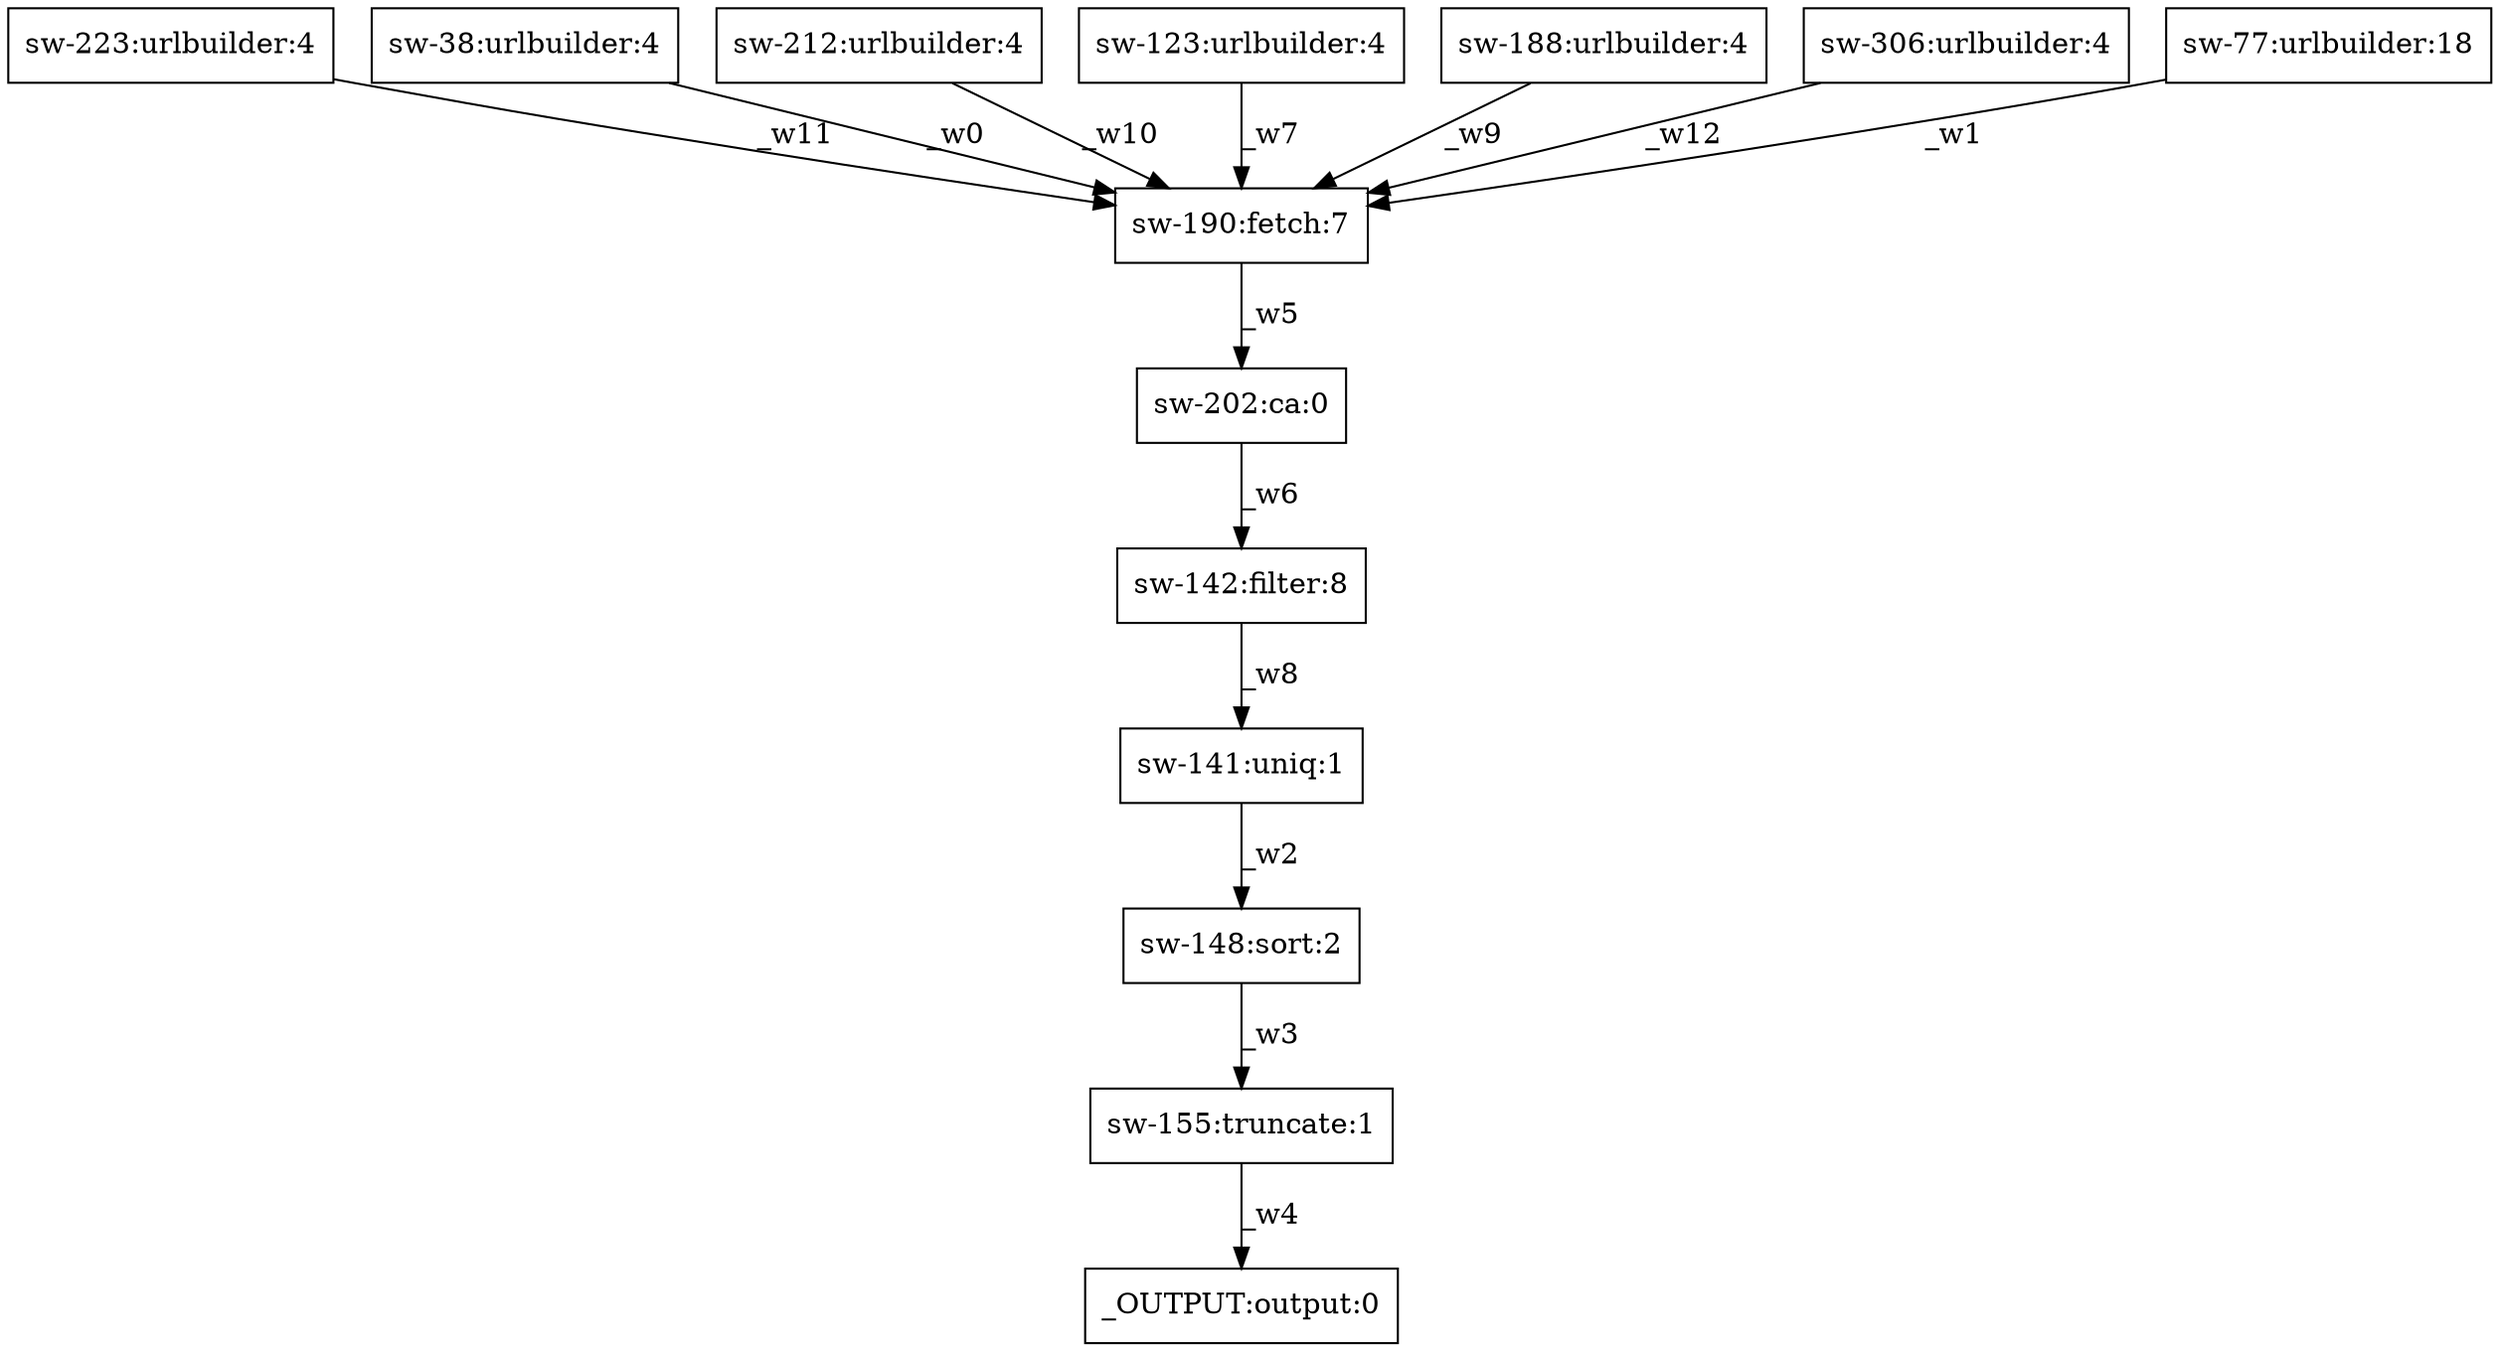 digraph test1 { node [shape=box] "sw-141" [label="sw-141:uniq:1"];"_OUTPUT" [label="_OUTPUT:output:0"];"sw-155" [label="sw-155:truncate:1"];"sw-190" [label="sw-190:fetch:7"];"sw-202" [label="sw-202:ca:0"];"sw-223" [label="sw-223:urlbuilder:4"];"sw-148" [label="sw-148:sort:2"];"sw-38" [label="sw-38:urlbuilder:4"];"sw-212" [label="sw-212:urlbuilder:4"];"sw-123" [label="sw-123:urlbuilder:4"];"sw-188" [label="sw-188:urlbuilder:4"];"sw-142" [label="sw-142:filter:8"];"sw-306" [label="sw-306:urlbuilder:4"];"sw-77" [label="sw-77:urlbuilder:18"];"sw-38" -> "sw-190" [label="_w0"];"sw-77" -> "sw-190" [label="_w1"];"sw-141" -> "sw-148" [label="_w2"];"sw-148" -> "sw-155" [label="_w3"];"sw-155" -> "_OUTPUT" [label="_w4"];"sw-190" -> "sw-202" [label="_w5"];"sw-202" -> "sw-142" [label="_w6"];"sw-123" -> "sw-190" [label="_w7"];"sw-142" -> "sw-141" [label="_w8"];"sw-188" -> "sw-190" [label="_w9"];"sw-212" -> "sw-190" [label="_w10"];"sw-223" -> "sw-190" [label="_w11"];"sw-306" -> "sw-190" [label="_w12"];}